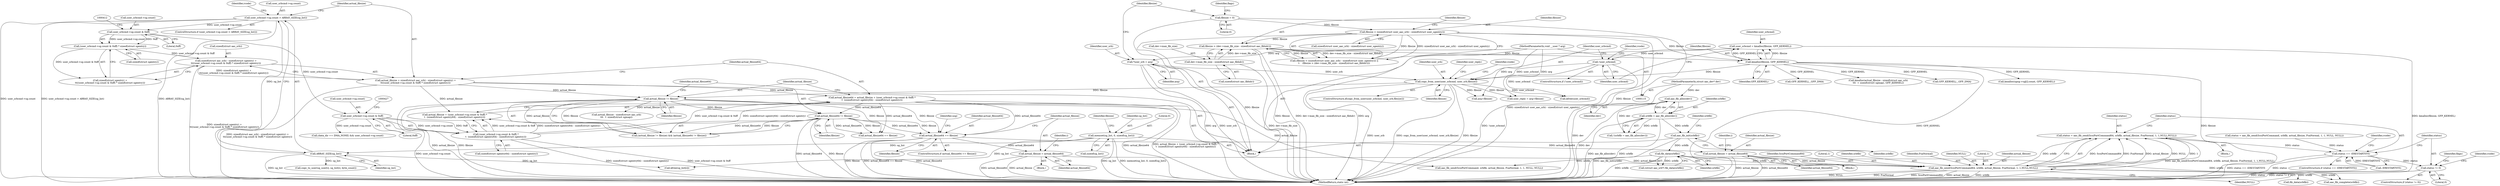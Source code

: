digraph "0_linux_b4789b8e6be3151a955ade74872822f30e8cd914@API" {
"1000942" [label="(Call,status = aac_fib_send(ScsiPortCommand64, srbfib, actual_fibsize, FsaNormal, 1, 1,NULL,NULL))"];
"1000944" [label="(Call,aac_fib_send(ScsiPortCommand64, srbfib, actual_fibsize, FsaNormal, 1, 1,NULL,NULL))"];
"1000206" [label="(Call,fib_data(srbfib))"];
"1000190" [label="(Call,aac_fib_init(srbfib))"];
"1000182" [label="(Call,srbfib = aac_fib_alloc(dev))"];
"1000184" [label="(Call,aac_fib_alloc(dev))"];
"1000116" [label="(MethodParameterIn,struct aac_dev* dev)"];
"1000495" [label="(Call,actual_fibsize = actual_fibsize64)"];
"1000491" [label="(Call,actual_fibsize64 == fibsize)"];
"1000435" [label="(Call,actual_fibsize64 != fibsize)"];
"1000413" [label="(Call,actual_fibsize64 = actual_fibsize + (user_srbcmd->sg.count & 0xff) *\n\t  (sizeof(struct sgentry64) - sizeof(struct sgentry)))"];
"1000395" [label="(Call,actual_fibsize = sizeof(struct aac_srb) - sizeof(struct sgentry) +\n\t\t((user_srbcmd->sg.count & 0xff) * sizeof(struct sgentry)))"];
"1000397" [label="(Call,sizeof(struct aac_srb) - sizeof(struct sgentry) +\n\t\t((user_srbcmd->sg.count & 0xff) * sizeof(struct sgentry)))"];
"1000403" [label="(Call,(user_srbcmd->sg.count & 0xff) * sizeof(struct sgentry))"];
"1000404" [label="(Call,user_srbcmd->sg.count & 0xff)"];
"1000381" [label="(Call,user_srbcmd->sg.count > ARRAY_SIZE(sg_list))"];
"1000387" [label="(Call,ARRAY_SIZE(sg_list))"];
"1000208" [label="(Call,memset(sg_list, 0, sizeof(sg_list)))"];
"1000417" [label="(Call,(user_srbcmd->sg.count & 0xff) *\n\t  (sizeof(struct sgentry64) - sizeof(struct sgentry)))"];
"1000418" [label="(Call,user_srbcmd->sg.count & 0xff)"];
"1000432" [label="(Call,actual_fibsize != fibsize)"];
"1000267" [label="(Call,copy_from_user(user_srbcmd, user_srb,fibsize))"];
"1000258" [label="(Call,!user_srbcmd)"];
"1000252" [label="(Call,user_srbcmd = kmalloc(fibsize, GFP_KERNEL))"];
"1000254" [label="(Call,kmalloc(fibsize, GFP_KERNEL))"];
"1000238" [label="(Call,fibsize > (dev->max_fib_size - sizeof(struct aac_fibhdr)))"];
"1000231" [label="(Call,fibsize < (sizeof(struct user_aac_srb) - sizeof(struct user_sgentry)))"];
"1000136" [label="(Call,fibsize = 0)"];
"1000240" [label="(Call,dev->max_fib_size - sizeof(struct aac_fibhdr))"];
"1000130" [label="(Call,*user_srb = arg)"];
"1000117" [label="(MethodParameterIn,void __user * arg)"];
"1000735" [label="(Call,actual_fibsize = actual_fibsize64)"];
"1001356" [label="(Call,status == -ERESTARTSYS)"];
"1001367" [label="(Call,status != 0)"];
"1000388" [label="(Identifier,sg_list)"];
"1000230" [label="(Call,(fibsize < (sizeof(struct user_aac_srb) - sizeof(struct user_sgentry))) ||\n\t    (fibsize > (dev->max_fib_size - sizeof(struct aac_fibhdr))))"];
"1000391" [label="(Identifier,rcode)"];
"1000131" [label="(Identifier,user_srb)"];
"1000184" [label="(Call,aac_fib_alloc(dev))"];
"1000490" [label="(ControlStructure,if (actual_fibsize64 == fibsize))"];
"1000232" [label="(Identifier,fibsize)"];
"1000191" [label="(Identifier,srbfib)"];
"1000256" [label="(Identifier,GFP_KERNEL)"];
"1000141" [label="(Identifier,flags)"];
"1000267" [label="(Call,copy_from_user(user_srbcmd, user_srb,fibsize))"];
"1000703" [label="(Block,)"];
"1000206" [label="(Call,fib_data(srbfib))"];
"1001378" [label="(Identifier,flags)"];
"1000437" [label="(Identifier,fibsize)"];
"1001362" [label="(Identifier,rcode)"];
"1000396" [label="(Identifier,actual_fibsize)"];
"1000419" [label="(Call,user_srbcmd->sg.count)"];
"1000258" [label="(Call,!user_srbcmd)"];
"1000252" [label="(Call,user_srbcmd = kmalloc(fibsize, GFP_KERNEL))"];
"1001368" [label="(Identifier,status)"];
"1000500" [label="(Identifier,i)"];
"1000495" [label="(Call,actual_fibsize = actual_fibsize64)"];
"1000130" [label="(Call,*user_srb = arg)"];
"1000380" [label="(ControlStructure,if (user_srbcmd->sg.count > ARRAY_SIZE(sg_list)))"];
"1000209" [label="(Identifier,sg_list)"];
"1000395" [label="(Call,actual_fibsize = sizeof(struct aac_srb) - sizeof(struct sgentry) +\n\t\t((user_srbcmd->sg.count & 0xff) * sizeof(struct sgentry)))"];
"1000425" [label="(Call,sizeof(struct sgentry64) - sizeof(struct sgentry))"];
"1000266" [label="(ControlStructure,if(copy_from_user(user_srbcmd, user_srb,fibsize)))"];
"1000241" [label="(Call,dev->max_fib_size)"];
"1000196" [label="(Identifier,srbfib)"];
"1000445" [label="(Call,(data_dir == DMA_NONE) && user_srbcmd->sg.count)"];
"1000947" [label="(Identifier,actual_fibsize)"];
"1000708" [label="(Call,actual_fibsize - sizeof(struct aac_srb)\n\t\t\t  + sizeof(struct sgmap))"];
"1000553" [label="(Call,GFP_KERNEL|__GFP_DMA)"];
"1000137" [label="(Identifier,fibsize)"];
"1000231" [label="(Call,fibsize < (sizeof(struct user_aac_srb) - sizeof(struct user_sgentry)))"];
"1000239" [label="(Identifier,fibsize)"];
"1001372" [label="(Identifier,rcode)"];
"1000952" [label="(Identifier,NULL)"];
"1000270" [label="(Identifier,fibsize)"];
"1001366" [label="(ControlStructure,if (status != 0))"];
"1000735" [label="(Call,actual_fibsize = actual_fibsize64)"];
"1000411" [label="(Call,sizeof(struct sgentry))"];
"1000424" [label="(Literal,0xff)"];
"1000435" [label="(Call,actual_fibsize64 != fibsize)"];
"1001457" [label="(Call,kfree(user_srbcmd))"];
"1000255" [label="(Identifier,fibsize)"];
"1000204" [label="(Call,(struct aac_srb*) fib_data(srbfib))"];
"1000706" [label="(Identifier,usg)"];
"1000434" [label="(Identifier,fibsize)"];
"1000418" [label="(Call,user_srbcmd->sg.count & 0xff)"];
"1001344" [label="(Call,status = aac_fib_send(ScsiPortCommand, srbfib, actual_fibsize, FsaNormal, 1, 1, NULL, NULL))"];
"1000436" [label="(Identifier,actual_fibsize64)"];
"1000397" [label="(Call,sizeof(struct aac_srb) - sizeof(struct sgentry) +\n\t\t((user_srbcmd->sg.count & 0xff) * sizeof(struct sgentry)))"];
"1000417" [label="(Call,(user_srbcmd->sg.count & 0xff) *\n\t  (sizeof(struct sgentry64) - sizeof(struct sgentry)))"];
"1000945" [label="(Identifier,ScsiPortCommand64)"];
"1000414" [label="(Identifier,actual_fibsize64)"];
"1000950" [label="(Literal,1)"];
"1000269" [label="(Identifier,user_srb)"];
"1000278" [label="(Identifier,user_reply)"];
"1000240" [label="(Call,dev->max_fib_size - sizeof(struct aac_fibhdr))"];
"1000707" [label="(Call,kmalloc(actual_fibsize - sizeof(struct aac_srb)\n\t\t\t  + sizeof(struct sgmap), GFP_KERNEL))"];
"1000433" [label="(Identifier,actual_fibsize)"];
"1000382" [label="(Call,user_srbcmd->sg.count)"];
"1001356" [label="(Call,status == -ERESTARTSYS)"];
"1001035" [label="(Call,GFP_KERNEL|__GFP_DMA)"];
"1001215" [label="(Call,kmalloc(upsg->sg[i].count, GFP_KERNEL))"];
"1000410" [label="(Literal,0xff)"];
"1000208" [label="(Call,memset(sg_list, 0, sizeof(sg_list)))"];
"1000116" [label="(MethodParameterIn,struct aac_dev* dev)"];
"1000185" [label="(Identifier,dev)"];
"1000181" [label="(Call,!(srbfib = aac_fib_alloc(dev)))"];
"1000492" [label="(Identifier,actual_fibsize64)"];
"1000244" [label="(Call,sizeof(struct aac_fibhdr))"];
"1000233" [label="(Call,sizeof(struct user_aac_srb) - sizeof(struct user_sgentry))"];
"1000183" [label="(Identifier,srbfib)"];
"1000207" [label="(Identifier,srbfib)"];
"1000493" [label="(Identifier,fibsize)"];
"1000190" [label="(Call,aac_fib_init(srbfib))"];
"1000497" [label="(Identifier,actual_fibsize64)"];
"1000431" [label="(Call,(actual_fibsize != fibsize) && (actual_fibsize64 != fibsize))"];
"1000277" [label="(Call,user_reply = arg+fibsize)"];
"1000737" [label="(Identifier,actual_fibsize64)"];
"1000942" [label="(Call,status = aac_fib_send(ScsiPortCommand64, srbfib, actual_fibsize, FsaNormal, 1, 1,NULL,NULL))"];
"1000405" [label="(Call,user_srbcmd->sg.count)"];
"1000494" [label="(Block,)"];
"1001357" [label="(Identifier,status)"];
"1000398" [label="(Call,sizeof(struct aac_srb))"];
"1001358" [label="(Call,-ERESTARTSYS)"];
"1000268" [label="(Identifier,user_srbcmd)"];
"1000238" [label="(Call,fibsize > (dev->max_fib_size - sizeof(struct aac_fibhdr)))"];
"1000262" [label="(Identifier,rcode)"];
"1000415" [label="(Call,actual_fibsize + (user_srbcmd->sg.count & 0xff) *\n\t  (sizeof(struct sgentry64) - sizeof(struct sgentry)))"];
"1000387" [label="(Call,ARRAY_SIZE(sg_list))"];
"1000946" [label="(Identifier,srbfib)"];
"1000381" [label="(Call,user_srbcmd->sg.count > ARRAY_SIZE(sg_list))"];
"1000132" [label="(Identifier,arg)"];
"1000259" [label="(Identifier,user_srbcmd)"];
"1000257" [label="(ControlStructure,if (!user_srbcmd))"];
"1000136" [label="(Call,fibsize = 0)"];
"1000210" [label="(Literal,0)"];
"1000273" [label="(Identifier,rcode)"];
"1000279" [label="(Call,arg+fibsize)"];
"1000471" [label="(Block,)"];
"1000491" [label="(Call,actual_fibsize64 == fibsize)"];
"1000118" [label="(Block,)"];
"1001369" [label="(Literal,0)"];
"1000944" [label="(Call,aac_fib_send(ScsiPortCommand64, srbfib, actual_fibsize, FsaNormal, 1, 1,NULL,NULL))"];
"1001424" [label="(Call,copy_to_user(sg_user[i], sg_list[i], byte_count))"];
"1000138" [label="(Literal,0)"];
"1000413" [label="(Call,actual_fibsize64 = actual_fibsize + (user_srbcmd->sg.count & 0xff) *\n\t  (sizeof(struct sgentry64) - sizeof(struct sgentry)))"];
"1001469" [label="(Call,kfree(sg_list[i]))"];
"1000496" [label="(Identifier,actual_fibsize)"];
"1000948" [label="(Identifier,FsaNormal)"];
"1001479" [label="(Call,aac_fib_complete(srbfib))"];
"1000403" [label="(Call,(user_srbcmd->sg.count & 0xff) * sizeof(struct sgentry))"];
"1001346" [label="(Call,aac_fib_send(ScsiPortCommand, srbfib, actual_fibsize, FsaNormal, 1, 1, NULL, NULL))"];
"1000216" [label="(Identifier,fibsize)"];
"1000740" [label="(Identifier,i)"];
"1001442" [label="(Call,fib_data(srbfib))"];
"1001485" [label="(MethodReturn,static int)"];
"1001355" [label="(ControlStructure,if (status == -ERESTARTSYS))"];
"1000253" [label="(Identifier,user_srbcmd)"];
"1000117" [label="(MethodParameterIn,void __user * arg)"];
"1000736" [label="(Identifier,actual_fibsize)"];
"1001367" [label="(Call,status != 0)"];
"1000400" [label="(Call,sizeof(struct sgentry) +\n\t\t((user_srbcmd->sg.count & 0xff) * sizeof(struct sgentry)))"];
"1000254" [label="(Call,kmalloc(fibsize, GFP_KERNEL))"];
"1000211" [label="(Call,sizeof(sg_list))"];
"1000970" [label="(Call,actual_fibsize64 == fibsize)"];
"1000943" [label="(Identifier,status)"];
"1000951" [label="(Identifier,NULL)"];
"1000432" [label="(Call,actual_fibsize != fibsize)"];
"1000949" [label="(Literal,1)"];
"1000182" [label="(Call,srbfib = aac_fib_alloc(dev))"];
"1000404" [label="(Call,user_srbcmd->sg.count & 0xff)"];
"1000942" -> "1000471"  [label="AST: "];
"1000942" -> "1000944"  [label="CFG: "];
"1000943" -> "1000942"  [label="AST: "];
"1000944" -> "1000942"  [label="AST: "];
"1001357" -> "1000942"  [label="CFG: "];
"1000942" -> "1001485"  [label="DDG: aac_fib_send(ScsiPortCommand64, srbfib, actual_fibsize, FsaNormal, 1, 1,NULL,NULL)"];
"1000944" -> "1000942"  [label="DDG: ScsiPortCommand64"];
"1000944" -> "1000942"  [label="DDG: FsaNormal"];
"1000944" -> "1000942"  [label="DDG: actual_fibsize"];
"1000944" -> "1000942"  [label="DDG: NULL"];
"1000944" -> "1000942"  [label="DDG: 1"];
"1000944" -> "1000942"  [label="DDG: srbfib"];
"1000942" -> "1001356"  [label="DDG: status"];
"1000944" -> "1000952"  [label="CFG: "];
"1000945" -> "1000944"  [label="AST: "];
"1000946" -> "1000944"  [label="AST: "];
"1000947" -> "1000944"  [label="AST: "];
"1000948" -> "1000944"  [label="AST: "];
"1000949" -> "1000944"  [label="AST: "];
"1000950" -> "1000944"  [label="AST: "];
"1000951" -> "1000944"  [label="AST: "];
"1000952" -> "1000944"  [label="AST: "];
"1000944" -> "1001485"  [label="DDG: srbfib"];
"1000944" -> "1001485"  [label="DDG: NULL"];
"1000944" -> "1001485"  [label="DDG: FsaNormal"];
"1000944" -> "1001485"  [label="DDG: ScsiPortCommand64"];
"1000944" -> "1001485"  [label="DDG: actual_fibsize"];
"1000206" -> "1000944"  [label="DDG: srbfib"];
"1000495" -> "1000944"  [label="DDG: actual_fibsize"];
"1000735" -> "1000944"  [label="DDG: actual_fibsize"];
"1000944" -> "1001442"  [label="DDG: srbfib"];
"1000944" -> "1001479"  [label="DDG: srbfib"];
"1000206" -> "1000204"  [label="AST: "];
"1000206" -> "1000207"  [label="CFG: "];
"1000207" -> "1000206"  [label="AST: "];
"1000204" -> "1000206"  [label="CFG: "];
"1000206" -> "1001485"  [label="DDG: srbfib"];
"1000206" -> "1000204"  [label="DDG: srbfib"];
"1000190" -> "1000206"  [label="DDG: srbfib"];
"1000206" -> "1001346"  [label="DDG: srbfib"];
"1000206" -> "1001479"  [label="DDG: srbfib"];
"1000190" -> "1000118"  [label="AST: "];
"1000190" -> "1000191"  [label="CFG: "];
"1000191" -> "1000190"  [label="AST: "];
"1000196" -> "1000190"  [label="CFG: "];
"1000190" -> "1001485"  [label="DDG: aac_fib_init(srbfib)"];
"1000182" -> "1000190"  [label="DDG: srbfib"];
"1000182" -> "1000181"  [label="AST: "];
"1000182" -> "1000184"  [label="CFG: "];
"1000183" -> "1000182"  [label="AST: "];
"1000184" -> "1000182"  [label="AST: "];
"1000181" -> "1000182"  [label="CFG: "];
"1000182" -> "1001485"  [label="DDG: aac_fib_alloc(dev)"];
"1000182" -> "1001485"  [label="DDG: srbfib"];
"1000182" -> "1000181"  [label="DDG: srbfib"];
"1000184" -> "1000182"  [label="DDG: dev"];
"1000184" -> "1000185"  [label="CFG: "];
"1000185" -> "1000184"  [label="AST: "];
"1000184" -> "1001485"  [label="DDG: dev"];
"1000184" -> "1000181"  [label="DDG: dev"];
"1000116" -> "1000184"  [label="DDG: dev"];
"1000116" -> "1000115"  [label="AST: "];
"1000116" -> "1001485"  [label="DDG: dev"];
"1000495" -> "1000494"  [label="AST: "];
"1000495" -> "1000497"  [label="CFG: "];
"1000496" -> "1000495"  [label="AST: "];
"1000497" -> "1000495"  [label="AST: "];
"1000500" -> "1000495"  [label="CFG: "];
"1000495" -> "1001485"  [label="DDG: actual_fibsize"];
"1000495" -> "1001485"  [label="DDG: actual_fibsize64"];
"1000491" -> "1000495"  [label="DDG: actual_fibsize64"];
"1000491" -> "1000490"  [label="AST: "];
"1000491" -> "1000493"  [label="CFG: "];
"1000492" -> "1000491"  [label="AST: "];
"1000493" -> "1000491"  [label="AST: "];
"1000496" -> "1000491"  [label="CFG: "];
"1000706" -> "1000491"  [label="CFG: "];
"1000491" -> "1001485"  [label="DDG: fibsize"];
"1000491" -> "1001485"  [label="DDG: actual_fibsize64 == fibsize"];
"1000491" -> "1001485"  [label="DDG: actual_fibsize64"];
"1000435" -> "1000491"  [label="DDG: actual_fibsize64"];
"1000435" -> "1000491"  [label="DDG: fibsize"];
"1000413" -> "1000491"  [label="DDG: actual_fibsize64"];
"1000432" -> "1000491"  [label="DDG: fibsize"];
"1000491" -> "1000735"  [label="DDG: actual_fibsize64"];
"1000435" -> "1000431"  [label="AST: "];
"1000435" -> "1000437"  [label="CFG: "];
"1000436" -> "1000435"  [label="AST: "];
"1000437" -> "1000435"  [label="AST: "];
"1000431" -> "1000435"  [label="CFG: "];
"1000435" -> "1001485"  [label="DDG: actual_fibsize64"];
"1000435" -> "1001485"  [label="DDG: fibsize"];
"1000435" -> "1000431"  [label="DDG: actual_fibsize64"];
"1000435" -> "1000431"  [label="DDG: fibsize"];
"1000413" -> "1000435"  [label="DDG: actual_fibsize64"];
"1000432" -> "1000435"  [label="DDG: fibsize"];
"1000435" -> "1000970"  [label="DDG: actual_fibsize64"];
"1000435" -> "1000970"  [label="DDG: fibsize"];
"1000413" -> "1000118"  [label="AST: "];
"1000413" -> "1000415"  [label="CFG: "];
"1000414" -> "1000413"  [label="AST: "];
"1000415" -> "1000413"  [label="AST: "];
"1000433" -> "1000413"  [label="CFG: "];
"1000413" -> "1001485"  [label="DDG: actual_fibsize64"];
"1000413" -> "1001485"  [label="DDG: actual_fibsize + (user_srbcmd->sg.count & 0xff) *\n\t  (sizeof(struct sgentry64) - sizeof(struct sgentry))"];
"1000395" -> "1000413"  [label="DDG: actual_fibsize"];
"1000417" -> "1000413"  [label="DDG: user_srbcmd->sg.count & 0xff"];
"1000417" -> "1000413"  [label="DDG: sizeof(struct sgentry64) - sizeof(struct sgentry)"];
"1000413" -> "1000970"  [label="DDG: actual_fibsize64"];
"1000395" -> "1000118"  [label="AST: "];
"1000395" -> "1000397"  [label="CFG: "];
"1000396" -> "1000395"  [label="AST: "];
"1000397" -> "1000395"  [label="AST: "];
"1000414" -> "1000395"  [label="CFG: "];
"1000395" -> "1001485"  [label="DDG: sizeof(struct aac_srb) - sizeof(struct sgentry) +\n\t\t((user_srbcmd->sg.count & 0xff) * sizeof(struct sgentry))"];
"1000397" -> "1000395"  [label="DDG: sizeof(struct sgentry) +\n\t\t((user_srbcmd->sg.count & 0xff) * sizeof(struct sgentry))"];
"1000395" -> "1000415"  [label="DDG: actual_fibsize"];
"1000395" -> "1000432"  [label="DDG: actual_fibsize"];
"1000397" -> "1000400"  [label="CFG: "];
"1000398" -> "1000397"  [label="AST: "];
"1000400" -> "1000397"  [label="AST: "];
"1000397" -> "1001485"  [label="DDG: sizeof(struct sgentry) +\n\t\t((user_srbcmd->sg.count & 0xff) * sizeof(struct sgentry))"];
"1000403" -> "1000397"  [label="DDG: user_srbcmd->sg.count & 0xff"];
"1000403" -> "1000400"  [label="AST: "];
"1000403" -> "1000411"  [label="CFG: "];
"1000404" -> "1000403"  [label="AST: "];
"1000411" -> "1000403"  [label="AST: "];
"1000400" -> "1000403"  [label="CFG: "];
"1000403" -> "1000400"  [label="DDG: user_srbcmd->sg.count & 0xff"];
"1000404" -> "1000403"  [label="DDG: user_srbcmd->sg.count"];
"1000404" -> "1000403"  [label="DDG: 0xff"];
"1000404" -> "1000410"  [label="CFG: "];
"1000405" -> "1000404"  [label="AST: "];
"1000410" -> "1000404"  [label="AST: "];
"1000412" -> "1000404"  [label="CFG: "];
"1000381" -> "1000404"  [label="DDG: user_srbcmd->sg.count"];
"1000404" -> "1000418"  [label="DDG: user_srbcmd->sg.count"];
"1000381" -> "1000380"  [label="AST: "];
"1000381" -> "1000387"  [label="CFG: "];
"1000382" -> "1000381"  [label="AST: "];
"1000387" -> "1000381"  [label="AST: "];
"1000391" -> "1000381"  [label="CFG: "];
"1000396" -> "1000381"  [label="CFG: "];
"1000381" -> "1001485"  [label="DDG: ARRAY_SIZE(sg_list)"];
"1000381" -> "1001485"  [label="DDG: user_srbcmd->sg.count"];
"1000381" -> "1001485"  [label="DDG: user_srbcmd->sg.count > ARRAY_SIZE(sg_list)"];
"1000387" -> "1000381"  [label="DDG: sg_list"];
"1000387" -> "1000388"  [label="CFG: "];
"1000388" -> "1000387"  [label="AST: "];
"1000387" -> "1001485"  [label="DDG: sg_list"];
"1000208" -> "1000387"  [label="DDG: sg_list"];
"1000387" -> "1001424"  [label="DDG: sg_list"];
"1000387" -> "1001469"  [label="DDG: sg_list"];
"1000208" -> "1000118"  [label="AST: "];
"1000208" -> "1000211"  [label="CFG: "];
"1000209" -> "1000208"  [label="AST: "];
"1000210" -> "1000208"  [label="AST: "];
"1000211" -> "1000208"  [label="AST: "];
"1000216" -> "1000208"  [label="CFG: "];
"1000208" -> "1001485"  [label="DDG: sg_list"];
"1000208" -> "1001485"  [label="DDG: memset(sg_list, 0, sizeof(sg_list))"];
"1000208" -> "1001469"  [label="DDG: sg_list"];
"1000417" -> "1000415"  [label="AST: "];
"1000417" -> "1000425"  [label="CFG: "];
"1000418" -> "1000417"  [label="AST: "];
"1000425" -> "1000417"  [label="AST: "];
"1000415" -> "1000417"  [label="CFG: "];
"1000417" -> "1001485"  [label="DDG: sizeof(struct sgentry64) - sizeof(struct sgentry)"];
"1000417" -> "1001485"  [label="DDG: user_srbcmd->sg.count & 0xff"];
"1000417" -> "1000415"  [label="DDG: user_srbcmd->sg.count & 0xff"];
"1000417" -> "1000415"  [label="DDG: sizeof(struct sgentry64) - sizeof(struct sgentry)"];
"1000418" -> "1000417"  [label="DDG: user_srbcmd->sg.count"];
"1000418" -> "1000417"  [label="DDG: 0xff"];
"1000418" -> "1000424"  [label="CFG: "];
"1000419" -> "1000418"  [label="AST: "];
"1000424" -> "1000418"  [label="AST: "];
"1000427" -> "1000418"  [label="CFG: "];
"1000418" -> "1001485"  [label="DDG: user_srbcmd->sg.count"];
"1000418" -> "1000445"  [label="DDG: user_srbcmd->sg.count"];
"1000432" -> "1000431"  [label="AST: "];
"1000432" -> "1000434"  [label="CFG: "];
"1000433" -> "1000432"  [label="AST: "];
"1000434" -> "1000432"  [label="AST: "];
"1000436" -> "1000432"  [label="CFG: "];
"1000431" -> "1000432"  [label="CFG: "];
"1000432" -> "1001485"  [label="DDG: fibsize"];
"1000432" -> "1001485"  [label="DDG: actual_fibsize"];
"1000432" -> "1000431"  [label="DDG: actual_fibsize"];
"1000432" -> "1000431"  [label="DDG: fibsize"];
"1000267" -> "1000432"  [label="DDG: fibsize"];
"1000432" -> "1000708"  [label="DDG: actual_fibsize"];
"1000432" -> "1000970"  [label="DDG: fibsize"];
"1000432" -> "1001346"  [label="DDG: actual_fibsize"];
"1000267" -> "1000266"  [label="AST: "];
"1000267" -> "1000270"  [label="CFG: "];
"1000268" -> "1000267"  [label="AST: "];
"1000269" -> "1000267"  [label="AST: "];
"1000270" -> "1000267"  [label="AST: "];
"1000273" -> "1000267"  [label="CFG: "];
"1000278" -> "1000267"  [label="CFG: "];
"1000267" -> "1001485"  [label="DDG: user_srb"];
"1000267" -> "1001485"  [label="DDG: copy_from_user(user_srbcmd, user_srb,fibsize)"];
"1000267" -> "1001485"  [label="DDG: fibsize"];
"1000258" -> "1000267"  [label="DDG: user_srbcmd"];
"1000130" -> "1000267"  [label="DDG: user_srb"];
"1000254" -> "1000267"  [label="DDG: fibsize"];
"1000267" -> "1000277"  [label="DDG: fibsize"];
"1000267" -> "1000279"  [label="DDG: fibsize"];
"1000267" -> "1001457"  [label="DDG: user_srbcmd"];
"1000258" -> "1000257"  [label="AST: "];
"1000258" -> "1000259"  [label="CFG: "];
"1000259" -> "1000258"  [label="AST: "];
"1000262" -> "1000258"  [label="CFG: "];
"1000268" -> "1000258"  [label="CFG: "];
"1000258" -> "1001485"  [label="DDG: !user_srbcmd"];
"1000252" -> "1000258"  [label="DDG: user_srbcmd"];
"1000258" -> "1001457"  [label="DDG: user_srbcmd"];
"1000252" -> "1000118"  [label="AST: "];
"1000252" -> "1000254"  [label="CFG: "];
"1000253" -> "1000252"  [label="AST: "];
"1000254" -> "1000252"  [label="AST: "];
"1000259" -> "1000252"  [label="CFG: "];
"1000252" -> "1001485"  [label="DDG: kmalloc(fibsize, GFP_KERNEL)"];
"1000254" -> "1000252"  [label="DDG: fibsize"];
"1000254" -> "1000252"  [label="DDG: GFP_KERNEL"];
"1000254" -> "1000256"  [label="CFG: "];
"1000255" -> "1000254"  [label="AST: "];
"1000256" -> "1000254"  [label="AST: "];
"1000254" -> "1001485"  [label="DDG: fibsize"];
"1000254" -> "1001485"  [label="DDG: GFP_KERNEL"];
"1000238" -> "1000254"  [label="DDG: fibsize"];
"1000231" -> "1000254"  [label="DDG: fibsize"];
"1000254" -> "1000553"  [label="DDG: GFP_KERNEL"];
"1000254" -> "1000707"  [label="DDG: GFP_KERNEL"];
"1000254" -> "1001035"  [label="DDG: GFP_KERNEL"];
"1000254" -> "1001215"  [label="DDG: GFP_KERNEL"];
"1000238" -> "1000230"  [label="AST: "];
"1000238" -> "1000240"  [label="CFG: "];
"1000239" -> "1000238"  [label="AST: "];
"1000240" -> "1000238"  [label="AST: "];
"1000230" -> "1000238"  [label="CFG: "];
"1000238" -> "1001485"  [label="DDG: fibsize"];
"1000238" -> "1001485"  [label="DDG: dev->max_fib_size - sizeof(struct aac_fibhdr)"];
"1000238" -> "1000230"  [label="DDG: fibsize"];
"1000238" -> "1000230"  [label="DDG: dev->max_fib_size - sizeof(struct aac_fibhdr)"];
"1000231" -> "1000238"  [label="DDG: fibsize"];
"1000240" -> "1000238"  [label="DDG: dev->max_fib_size"];
"1000231" -> "1000230"  [label="AST: "];
"1000231" -> "1000233"  [label="CFG: "];
"1000232" -> "1000231"  [label="AST: "];
"1000233" -> "1000231"  [label="AST: "];
"1000239" -> "1000231"  [label="CFG: "];
"1000230" -> "1000231"  [label="CFG: "];
"1000231" -> "1001485"  [label="DDG: sizeof(struct user_aac_srb) - sizeof(struct user_sgentry)"];
"1000231" -> "1001485"  [label="DDG: fibsize"];
"1000231" -> "1000230"  [label="DDG: fibsize"];
"1000231" -> "1000230"  [label="DDG: sizeof(struct user_aac_srb) - sizeof(struct user_sgentry)"];
"1000136" -> "1000231"  [label="DDG: fibsize"];
"1000136" -> "1000118"  [label="AST: "];
"1000136" -> "1000138"  [label="CFG: "];
"1000137" -> "1000136"  [label="AST: "];
"1000138" -> "1000136"  [label="AST: "];
"1000141" -> "1000136"  [label="CFG: "];
"1000136" -> "1001485"  [label="DDG: fibsize"];
"1000240" -> "1000244"  [label="CFG: "];
"1000241" -> "1000240"  [label="AST: "];
"1000244" -> "1000240"  [label="AST: "];
"1000240" -> "1001485"  [label="DDG: dev->max_fib_size"];
"1000130" -> "1000118"  [label="AST: "];
"1000130" -> "1000132"  [label="CFG: "];
"1000131" -> "1000130"  [label="AST: "];
"1000132" -> "1000130"  [label="AST: "];
"1000137" -> "1000130"  [label="CFG: "];
"1000130" -> "1001485"  [label="DDG: arg"];
"1000130" -> "1001485"  [label="DDG: user_srb"];
"1000117" -> "1000130"  [label="DDG: arg"];
"1000117" -> "1000115"  [label="AST: "];
"1000117" -> "1001485"  [label="DDG: arg"];
"1000117" -> "1000277"  [label="DDG: arg"];
"1000117" -> "1000279"  [label="DDG: arg"];
"1000735" -> "1000703"  [label="AST: "];
"1000735" -> "1000737"  [label="CFG: "];
"1000736" -> "1000735"  [label="AST: "];
"1000737" -> "1000735"  [label="AST: "];
"1000740" -> "1000735"  [label="CFG: "];
"1000735" -> "1001485"  [label="DDG: actual_fibsize64"];
"1000735" -> "1001485"  [label="DDG: actual_fibsize"];
"1001356" -> "1001355"  [label="AST: "];
"1001356" -> "1001358"  [label="CFG: "];
"1001357" -> "1001356"  [label="AST: "];
"1001358" -> "1001356"  [label="AST: "];
"1001362" -> "1001356"  [label="CFG: "];
"1001368" -> "1001356"  [label="CFG: "];
"1001356" -> "1001485"  [label="DDG: status"];
"1001356" -> "1001485"  [label="DDG: status == -ERESTARTSYS"];
"1001344" -> "1001356"  [label="DDG: status"];
"1001358" -> "1001356"  [label="DDG: ERESTARTSYS"];
"1001356" -> "1001367"  [label="DDG: status"];
"1001367" -> "1001366"  [label="AST: "];
"1001367" -> "1001369"  [label="CFG: "];
"1001368" -> "1001367"  [label="AST: "];
"1001369" -> "1001367"  [label="AST: "];
"1001372" -> "1001367"  [label="CFG: "];
"1001378" -> "1001367"  [label="CFG: "];
"1001367" -> "1001485"  [label="DDG: status != 0"];
"1001367" -> "1001485"  [label="DDG: status"];
}
